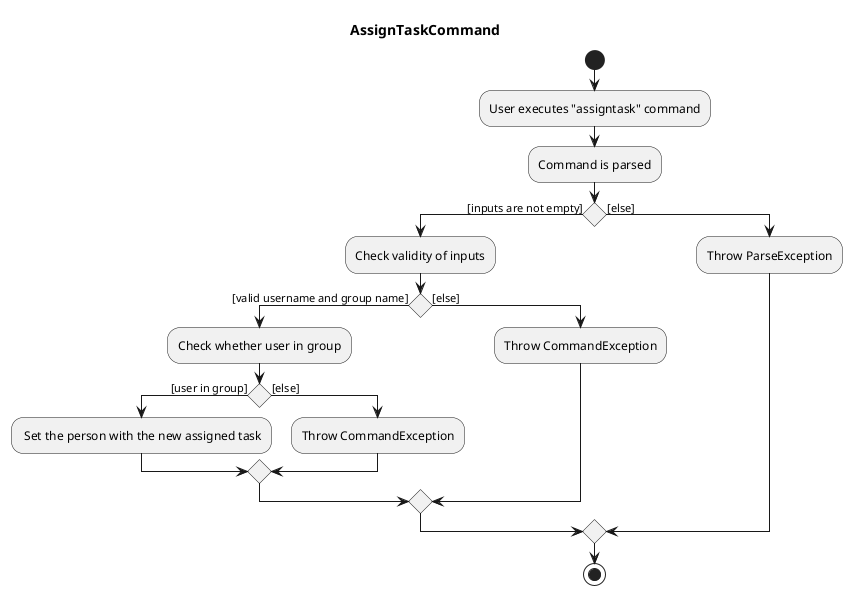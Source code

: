 @startuml

title AssignTaskCommand

start
:User executes "assigntask" command;
:Command is parsed;

if () then ([inputs are not empty])
    :Check validity of inputs;

    if () then ([valid username and group name])
        :Check whether user in group;
        if () then ([user in group])
            : Set the person with the new assigned task;
        else ([else])
            :Throw CommandException;
        endif
    else ([else])
        :Throw CommandException;
    endif

else ([else])
    :Throw ParseException;

endif

stop

@enduml
